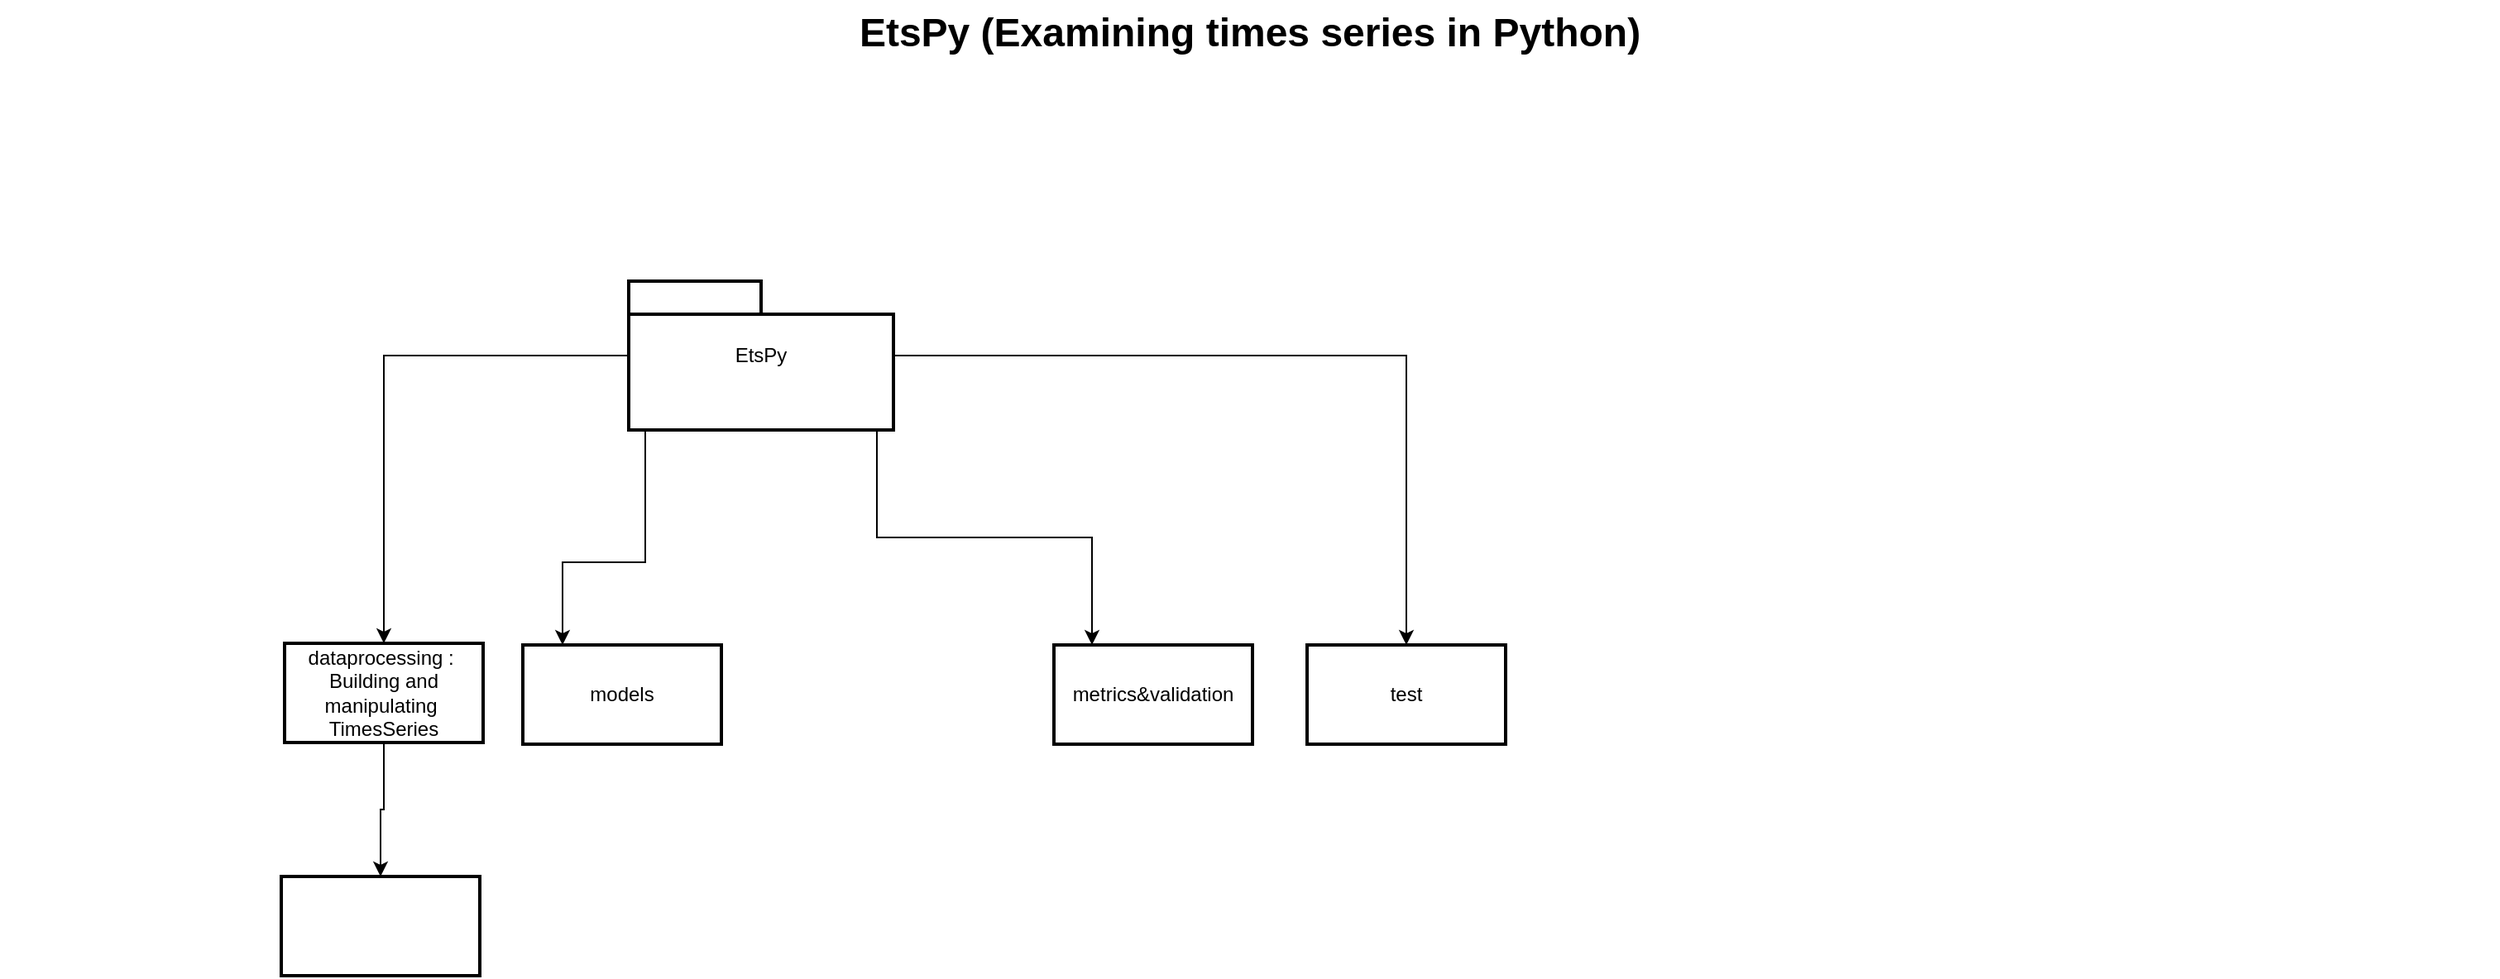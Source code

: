 <mxfile version="20.8.16" type="device"><diagram name="Page-1" id="929967ad-93f9-6ef4-fab6-5d389245f69c"><mxGraphModel dx="1420" dy="1741" grid="1" gridSize="10" guides="1" tooltips="1" connect="1" arrows="1" fold="1" page="1" pageScale="1.5" pageWidth="1169" pageHeight="826" background="none" math="0" shadow="0"><root><mxCell id="0" style=";html=1;"/><mxCell id="1" style=";html=1;" parent="0"/><mxCell id="1672d66443f91eb5-23" value="EtsPy (Examining times series in Python)" style="text;strokeColor=none;fillColor=none;html=1;fontSize=24;fontStyle=1;verticalAlign=middle;align=center;" parent="1" vertex="1"><mxGeometry x="120" y="40" width="1510" height="40" as="geometry"/></mxCell><mxCell id="zP_ksh2Uo3U0J2UZJqBj-17" value="" style="edgeStyle=orthogonalEdgeStyle;rounded=0;orthogonalLoop=1;jettySize=auto;html=1;" edge="1" parent="1" source="zP_ksh2Uo3U0J2UZJqBj-15" target="zP_ksh2Uo3U0J2UZJqBj-16"><mxGeometry relative="1" as="geometry"/></mxCell><mxCell id="zP_ksh2Uo3U0J2UZJqBj-19" value="" style="edgeStyle=orthogonalEdgeStyle;rounded=0;orthogonalLoop=1;jettySize=auto;html=1;" edge="1" parent="1" source="zP_ksh2Uo3U0J2UZJqBj-15" target="zP_ksh2Uo3U0J2UZJqBj-18"><mxGeometry relative="1" as="geometry"/></mxCell><mxCell id="zP_ksh2Uo3U0J2UZJqBj-21" value="" style="edgeStyle=orthogonalEdgeStyle;rounded=0;orthogonalLoop=1;jettySize=auto;html=1;" edge="1" parent="1" source="zP_ksh2Uo3U0J2UZJqBj-15" target="zP_ksh2Uo3U0J2UZJqBj-20"><mxGeometry relative="1" as="geometry"><Array as="points"><mxPoint x="650" y="365"/><mxPoint x="780" y="365"/></Array></mxGeometry></mxCell><mxCell id="zP_ksh2Uo3U0J2UZJqBj-23" value="" style="edgeStyle=orthogonalEdgeStyle;rounded=0;orthogonalLoop=1;jettySize=auto;html=1;" edge="1" parent="1" source="zP_ksh2Uo3U0J2UZJqBj-15" target="zP_ksh2Uo3U0J2UZJqBj-22"><mxGeometry relative="1" as="geometry"><Array as="points"><mxPoint x="510" y="380"/><mxPoint x="460" y="380"/></Array></mxGeometry></mxCell><mxCell id="zP_ksh2Uo3U0J2UZJqBj-15" value="EtsPy" style="shape=folder;tabWidth=80;tabHeight=20;tabPosition=left;strokeWidth=2;html=1;whiteSpace=wrap;align=center;" vertex="1" parent="1"><mxGeometry x="500" y="210" width="160" height="90" as="geometry"/></mxCell><mxCell id="zP_ksh2Uo3U0J2UZJqBj-25" value="" style="edgeStyle=orthogonalEdgeStyle;rounded=0;orthogonalLoop=1;jettySize=auto;html=1;" edge="1" parent="1" source="zP_ksh2Uo3U0J2UZJqBj-16" target="zP_ksh2Uo3U0J2UZJqBj-24"><mxGeometry relative="1" as="geometry"/></mxCell><mxCell id="zP_ksh2Uo3U0J2UZJqBj-16" value="dataprocessing :&amp;nbsp;&lt;br&gt;Building and manipulating&amp;nbsp; TimesSeries" style="whiteSpace=wrap;html=1;strokeWidth=2;" vertex="1" parent="1"><mxGeometry x="292" y="429" width="120" height="60" as="geometry"/></mxCell><mxCell id="zP_ksh2Uo3U0J2UZJqBj-18" value="test" style="whiteSpace=wrap;html=1;strokeWidth=2;" vertex="1" parent="1"><mxGeometry x="910" y="430" width="120" height="60" as="geometry"/></mxCell><mxCell id="zP_ksh2Uo3U0J2UZJqBj-20" value="metrics&amp;amp;validation&lt;br&gt;" style="whiteSpace=wrap;html=1;strokeWidth=2;" vertex="1" parent="1"><mxGeometry x="757" y="430" width="120" height="60" as="geometry"/></mxCell><mxCell id="zP_ksh2Uo3U0J2UZJqBj-22" value="models" style="whiteSpace=wrap;html=1;strokeWidth=2;" vertex="1" parent="1"><mxGeometry x="436" y="430" width="120" height="60" as="geometry"/></mxCell><mxCell id="zP_ksh2Uo3U0J2UZJqBj-24" value="" style="whiteSpace=wrap;html=1;strokeWidth=2;" vertex="1" parent="1"><mxGeometry x="290" y="570" width="120" height="60" as="geometry"/></mxCell></root></mxGraphModel></diagram></mxfile>